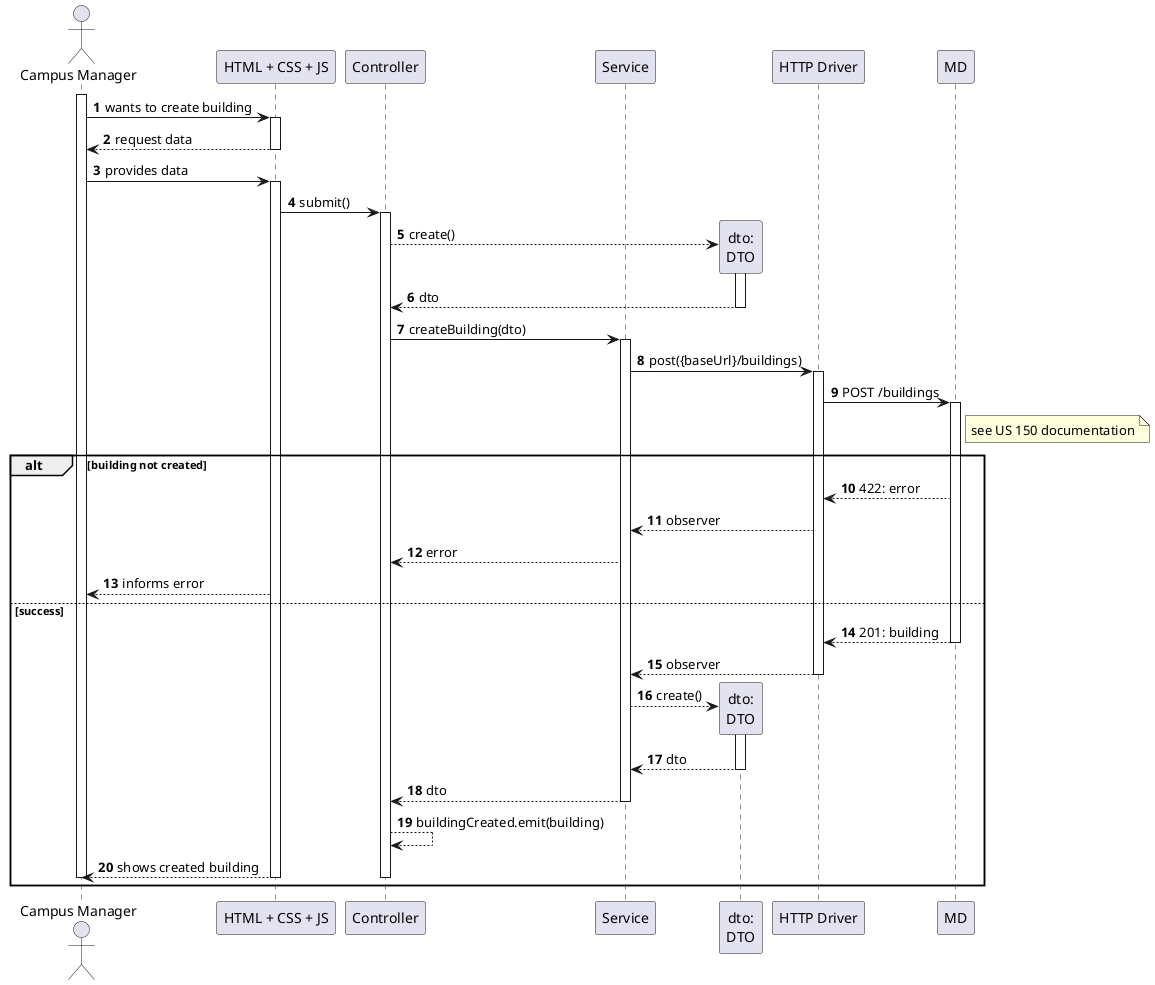 @startuml
autonumber

actor "Campus Manager" as usr

participant "HTML + CSS + JS" as view
participant "Controller" as ctrl
participant "Service" as svc
participant "dto:\nDTO" as dto

participant "HTTP Driver" as http

participant "MD" as md

activate usr
    usr -> view : wants to create building
    activate view
        view --> usr : request data
    deactivate view

    usr -> view : provides data
    activate view
        view -> ctrl : submit()
        activate ctrl
            ctrl --> dto** : create()
            activate dto
                dto --> ctrl : dto
            deactivate dto
            ctrl -> svc : createBuilding(dto)
            activate svc
                svc -> http : post({baseUrl}/buildings)
                activate http
                http -> md : POST /buildings
                    activate md
                        note right of md : see US 150 documentation
alt building not created
                        md --> http : 422: error
                        http --> svc : observer
                        svc --> ctrl : error
                        view --> usr : informs error
else success
                        md --> http : 201: building
                    deactivate md
                    http --> svc : observer
                deactivate http
                svc --> dto** : create()
                activate dto
                    dto --> svc : dto
                deactivate dto
                svc --> ctrl : dto
            deactivate svc
            ctrl --> ctrl : buildingCreated.emit(building)
            view --> usr : shows created building
        deactivate ctrl
    deactivate view
deactivate usr
end
@enduml
